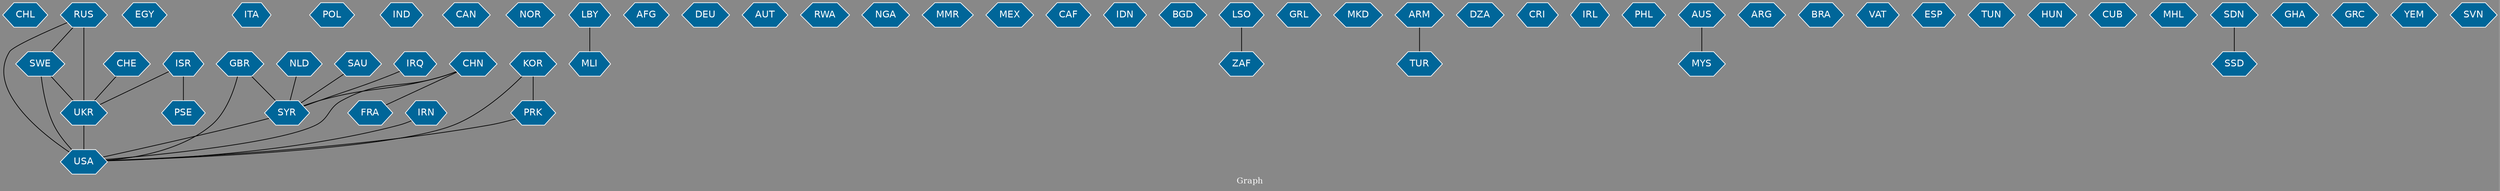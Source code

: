 // Countries together in item graph
graph {
	graph [bgcolor="#888888" fontcolor=white fontsize=12 label="Graph" outputorder=edgesfirst overlap=prism]
	node [color=white fillcolor="#006699" fontcolor=white fontname=Helvetica shape=hexagon style=filled]
	edge [arrowhead=open color=black fontcolor=white fontname=Courier fontsize=12]
		CHL [label=CHL]
		USA [label=USA]
		UKR [label=UKR]
		EGY [label=EGY]
		RUS [label=RUS]
		GBR [label=GBR]
		IRN [label=IRN]
		KOR [label=KOR]
		PRK [label=PRK]
		ITA [label=ITA]
		POL [label=POL]
		IND [label=IND]
		FRA [label=FRA]
		CAN [label=CAN]
		SYR [label=SYR]
		NLD [label=NLD]
		ISR [label=ISR]
		NOR [label=NOR]
		CHN [label=CHN]
		LBY [label=LBY]
		MLI [label=MLI]
		AFG [label=AFG]
		DEU [label=DEU]
		AUT [label=AUT]
		RWA [label=RWA]
		NGA [label=NGA]
		MMR [label=MMR]
		MEX [label=MEX]
		SAU [label=SAU]
		CAF [label=CAF]
		IDN [label=IDN]
		BGD [label=BGD]
		ZAF [label=ZAF]
		GRL [label=GRL]
		IRQ [label=IRQ]
		CHE [label=CHE]
		MKD [label=MKD]
		PSE [label=PSE]
		LSO [label=LSO]
		TUR [label=TUR]
		ARM [label=ARM]
		DZA [label=DZA]
		CRI [label=CRI]
		IRL [label=IRL]
		PHL [label=PHL]
		AUS [label=AUS]
		MYS [label=MYS]
		ARG [label=ARG]
		BRA [label=BRA]
		VAT [label=VAT]
		ESP [label=ESP]
		TUN [label=TUN]
		SWE [label=SWE]
		HUN [label=HUN]
		CUB [label=CUB]
		MHL [label=MHL]
		SDN [label=SDN]
		GHA [label=GHA]
		GRC [label=GRC]
		YEM [label=YEM]
		SVN [label=SVN]
		SSD [label=SSD]
			SYR -- USA [weight=1]
			KOR -- PRK [weight=2]
			ISR -- PSE [weight=3]
			KOR -- USA [weight=1]
			CHN -- USA [weight=1]
			SWE -- UKR [weight=1]
			LBY -- MLI [weight=1]
			ARM -- TUR [weight=1]
			SWE -- USA [weight=1]
			NLD -- SYR [weight=1]
			LSO -- ZAF [weight=1]
			RUS -- USA [weight=8]
			CHE -- UKR [weight=2]
			UKR -- USA [weight=6]
			RUS -- UKR [weight=30]
			IRQ -- SYR [weight=1]
			IRN -- USA [weight=3]
			CHN -- FRA [weight=1]
			SDN -- SSD [weight=1]
			ISR -- UKR [weight=1]
			CHN -- SYR [weight=1]
			RUS -- SWE [weight=1]
			PRK -- USA [weight=1]
			SAU -- SYR [weight=1]
			GBR -- USA [weight=1]
			GBR -- SYR [weight=1]
			AUS -- MYS [weight=1]
}